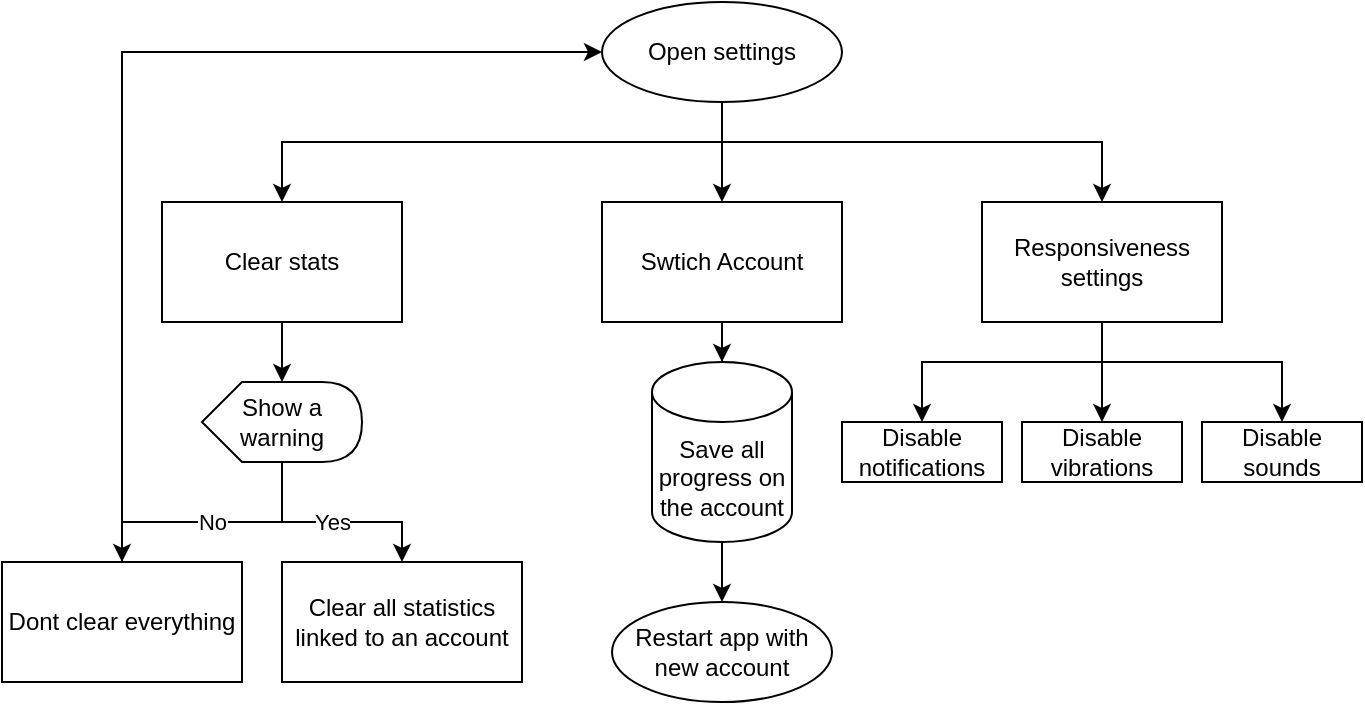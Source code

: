 <mxfile version="21.3.3" type="device">
  <diagram id="C5RBs43oDa-KdzZeNtuy" name="Page-1">
    <mxGraphModel dx="1000" dy="595" grid="1" gridSize="10" guides="1" tooltips="1" connect="1" arrows="1" fold="1" page="1" pageScale="1" pageWidth="827" pageHeight="1169" math="0" shadow="0">
      <root>
        <mxCell id="WIyWlLk6GJQsqaUBKTNV-0" />
        <mxCell id="WIyWlLk6GJQsqaUBKTNV-1" parent="WIyWlLk6GJQsqaUBKTNV-0" />
        <mxCell id="9kWI-CTglN-0UAvLr642-2" value="" style="edgeStyle=orthogonalEdgeStyle;rounded=0;orthogonalLoop=1;jettySize=auto;html=1;" parent="WIyWlLk6GJQsqaUBKTNV-1" source="9kWI-CTglN-0UAvLr642-0" target="9kWI-CTglN-0UAvLr642-1" edge="1">
          <mxGeometry relative="1" as="geometry">
            <Array as="points">
              <mxPoint x="400" y="90" />
              <mxPoint x="180" y="90" />
            </Array>
          </mxGeometry>
        </mxCell>
        <mxCell id="9kWI-CTglN-0UAvLr642-7" value="" style="edgeStyle=orthogonalEdgeStyle;rounded=0;orthogonalLoop=1;jettySize=auto;html=1;" parent="WIyWlLk6GJQsqaUBKTNV-1" source="9kWI-CTglN-0UAvLr642-0" target="9kWI-CTglN-0UAvLr642-5" edge="1">
          <mxGeometry relative="1" as="geometry">
            <Array as="points">
              <mxPoint x="400" y="100" />
              <mxPoint x="400" y="100" />
            </Array>
          </mxGeometry>
        </mxCell>
        <mxCell id="9kWI-CTglN-0UAvLr642-0" value="Open settings" style="ellipse;whiteSpace=wrap;html=1;" parent="WIyWlLk6GJQsqaUBKTNV-1" vertex="1">
          <mxGeometry x="340" y="20" width="120" height="50" as="geometry" />
        </mxCell>
        <mxCell id="9kWI-CTglN-0UAvLr642-9" value="" style="edgeStyle=orthogonalEdgeStyle;rounded=0;orthogonalLoop=1;jettySize=auto;html=1;" parent="WIyWlLk6GJQsqaUBKTNV-1" source="9kWI-CTglN-0UAvLr642-1" target="9kWI-CTglN-0UAvLr642-8" edge="1">
          <mxGeometry relative="1" as="geometry" />
        </mxCell>
        <mxCell id="9kWI-CTglN-0UAvLr642-1" value="Clear stats" style="whiteSpace=wrap;html=1;" parent="WIyWlLk6GJQsqaUBKTNV-1" vertex="1">
          <mxGeometry x="120" y="120" width="120" height="60" as="geometry" />
        </mxCell>
        <mxCell id="6byJjfgH0HY-5govZqNL-4" value="" style="edgeStyle=orthogonalEdgeStyle;rounded=0;orthogonalLoop=1;jettySize=auto;html=1;" edge="1" parent="WIyWlLk6GJQsqaUBKTNV-1" source="9kWI-CTglN-0UAvLr642-5" target="6byJjfgH0HY-5govZqNL-3">
          <mxGeometry relative="1" as="geometry" />
        </mxCell>
        <mxCell id="9kWI-CTglN-0UAvLr642-5" value="Swtich Account" style="whiteSpace=wrap;html=1;" parent="WIyWlLk6GJQsqaUBKTNV-1" vertex="1">
          <mxGeometry x="340" y="120" width="120" height="60" as="geometry" />
        </mxCell>
        <mxCell id="9kWI-CTglN-0UAvLr642-8" value="Show a warning" style="shape=display;whiteSpace=wrap;html=1;" parent="WIyWlLk6GJQsqaUBKTNV-1" vertex="1">
          <mxGeometry x="140" y="210" width="80" height="40" as="geometry" />
        </mxCell>
        <mxCell id="9kWI-CTglN-0UAvLr642-10" value="Clear all statistics linked to an account" style="rounded=0;whiteSpace=wrap;html=1;" parent="WIyWlLk6GJQsqaUBKTNV-1" vertex="1">
          <mxGeometry x="180" y="300" width="120" height="60" as="geometry" />
        </mxCell>
        <mxCell id="9kWI-CTglN-0UAvLr642-11" value="Dont clear everything" style="rounded=0;whiteSpace=wrap;html=1;" parent="WIyWlLk6GJQsqaUBKTNV-1" vertex="1">
          <mxGeometry x="40" y="300" width="120" height="60" as="geometry" />
        </mxCell>
        <mxCell id="9kWI-CTglN-0UAvLr642-13" value="" style="endArrow=classic;html=1;rounded=0;exitX=0.5;exitY=0;exitDx=0;exitDy=0;entryX=0;entryY=0.5;entryDx=0;entryDy=0;" parent="WIyWlLk6GJQsqaUBKTNV-1" source="9kWI-CTglN-0UAvLr642-11" target="9kWI-CTglN-0UAvLr642-0" edge="1">
          <mxGeometry width="50" height="50" relative="1" as="geometry">
            <mxPoint x="260" y="190" as="sourcePoint" />
            <mxPoint x="310" y="140" as="targetPoint" />
            <Array as="points">
              <mxPoint x="100" y="45" />
            </Array>
          </mxGeometry>
        </mxCell>
        <mxCell id="9kWI-CTglN-0UAvLr642-14" value="Yes" style="endArrow=classic;html=1;rounded=0;exitX=0;exitY=0;exitDx=40;exitDy=40;exitPerimeter=0;entryX=0.5;entryY=0;entryDx=0;entryDy=0;" parent="WIyWlLk6GJQsqaUBKTNV-1" source="9kWI-CTglN-0UAvLr642-8" target="9kWI-CTglN-0UAvLr642-10" edge="1">
          <mxGeometry width="50" height="50" relative="1" as="geometry">
            <mxPoint x="280" y="270" as="sourcePoint" />
            <mxPoint x="330" y="220" as="targetPoint" />
            <Array as="points">
              <mxPoint x="180" y="280" />
              <mxPoint x="240" y="280" />
            </Array>
          </mxGeometry>
        </mxCell>
        <mxCell id="9kWI-CTglN-0UAvLr642-15" value="No" style="endArrow=classic;html=1;rounded=0;exitX=0;exitY=0;exitDx=40;exitDy=40;exitPerimeter=0;entryX=0.5;entryY=0;entryDx=0;entryDy=0;" parent="WIyWlLk6GJQsqaUBKTNV-1" source="9kWI-CTglN-0UAvLr642-8" target="9kWI-CTglN-0UAvLr642-11" edge="1">
          <mxGeometry width="50" height="50" relative="1" as="geometry">
            <mxPoint x="290" y="310" as="sourcePoint" />
            <mxPoint x="340" y="260" as="targetPoint" />
            <Array as="points">
              <mxPoint x="180" y="280" />
              <mxPoint x="100" y="280" />
            </Array>
          </mxGeometry>
        </mxCell>
        <mxCell id="6byJjfgH0HY-5govZqNL-0" value="Restart app with new account" style="ellipse;whiteSpace=wrap;html=1;" vertex="1" parent="WIyWlLk6GJQsqaUBKTNV-1">
          <mxGeometry x="345" y="320" width="110" height="50" as="geometry" />
        </mxCell>
        <mxCell id="6byJjfgH0HY-5govZqNL-5" value="" style="edgeStyle=orthogonalEdgeStyle;rounded=0;orthogonalLoop=1;jettySize=auto;html=1;" edge="1" parent="WIyWlLk6GJQsqaUBKTNV-1" source="6byJjfgH0HY-5govZqNL-3" target="6byJjfgH0HY-5govZqNL-0">
          <mxGeometry relative="1" as="geometry" />
        </mxCell>
        <mxCell id="6byJjfgH0HY-5govZqNL-3" value="Save all progress on the account" style="shape=cylinder3;whiteSpace=wrap;html=1;boundedLbl=1;backgroundOutline=1;size=15;" vertex="1" parent="WIyWlLk6GJQsqaUBKTNV-1">
          <mxGeometry x="365" y="200" width="70" height="90" as="geometry" />
        </mxCell>
        <mxCell id="6byJjfgH0HY-5govZqNL-9" value="" style="edgeStyle=orthogonalEdgeStyle;rounded=0;orthogonalLoop=1;jettySize=auto;html=1;" edge="1" parent="WIyWlLk6GJQsqaUBKTNV-1" source="6byJjfgH0HY-5govZqNL-6" target="6byJjfgH0HY-5govZqNL-8">
          <mxGeometry relative="1" as="geometry">
            <Array as="points">
              <mxPoint x="590" y="200" />
              <mxPoint x="500" y="200" />
            </Array>
          </mxGeometry>
        </mxCell>
        <mxCell id="6byJjfgH0HY-5govZqNL-12" value="" style="edgeStyle=orthogonalEdgeStyle;rounded=0;orthogonalLoop=1;jettySize=auto;html=1;" edge="1" parent="WIyWlLk6GJQsqaUBKTNV-1" source="6byJjfgH0HY-5govZqNL-6" target="6byJjfgH0HY-5govZqNL-10">
          <mxGeometry relative="1" as="geometry" />
        </mxCell>
        <mxCell id="6byJjfgH0HY-5govZqNL-6" value="Responsiveness settings" style="rounded=0;whiteSpace=wrap;html=1;" vertex="1" parent="WIyWlLk6GJQsqaUBKTNV-1">
          <mxGeometry x="530" y="120" width="120" height="60" as="geometry" />
        </mxCell>
        <mxCell id="6byJjfgH0HY-5govZqNL-7" value="" style="endArrow=classic;html=1;rounded=0;entryX=0.5;entryY=0;entryDx=0;entryDy=0;exitX=0.5;exitY=1;exitDx=0;exitDy=0;" edge="1" parent="WIyWlLk6GJQsqaUBKTNV-1" source="9kWI-CTglN-0UAvLr642-0" target="6byJjfgH0HY-5govZqNL-6">
          <mxGeometry width="50" height="50" relative="1" as="geometry">
            <mxPoint x="390" y="350" as="sourcePoint" />
            <mxPoint x="440" y="300" as="targetPoint" />
            <Array as="points">
              <mxPoint x="400" y="90" />
              <mxPoint x="590" y="90" />
            </Array>
          </mxGeometry>
        </mxCell>
        <mxCell id="6byJjfgH0HY-5govZqNL-8" value="Disable notifications" style="whiteSpace=wrap;html=1;rounded=0;" vertex="1" parent="WIyWlLk6GJQsqaUBKTNV-1">
          <mxGeometry x="460" y="230" width="80" height="30" as="geometry" />
        </mxCell>
        <mxCell id="6byJjfgH0HY-5govZqNL-10" value="Disable vibrations" style="whiteSpace=wrap;html=1;rounded=0;" vertex="1" parent="WIyWlLk6GJQsqaUBKTNV-1">
          <mxGeometry x="550" y="230" width="80" height="30" as="geometry" />
        </mxCell>
        <mxCell id="6byJjfgH0HY-5govZqNL-11" value="Disable sounds" style="whiteSpace=wrap;html=1;rounded=0;" vertex="1" parent="WIyWlLk6GJQsqaUBKTNV-1">
          <mxGeometry x="640" y="230" width="80" height="30" as="geometry" />
        </mxCell>
        <mxCell id="6byJjfgH0HY-5govZqNL-13" value="" style="endArrow=classic;html=1;rounded=0;entryX=0.5;entryY=0;entryDx=0;entryDy=0;exitX=0.5;exitY=1;exitDx=0;exitDy=0;" edge="1" parent="WIyWlLk6GJQsqaUBKTNV-1" source="6byJjfgH0HY-5govZqNL-6" target="6byJjfgH0HY-5govZqNL-11">
          <mxGeometry width="50" height="50" relative="1" as="geometry">
            <mxPoint x="390" y="350" as="sourcePoint" />
            <mxPoint x="440" y="300" as="targetPoint" />
            <Array as="points">
              <mxPoint x="590" y="200" />
              <mxPoint x="680" y="200" />
            </Array>
          </mxGeometry>
        </mxCell>
      </root>
    </mxGraphModel>
  </diagram>
</mxfile>
